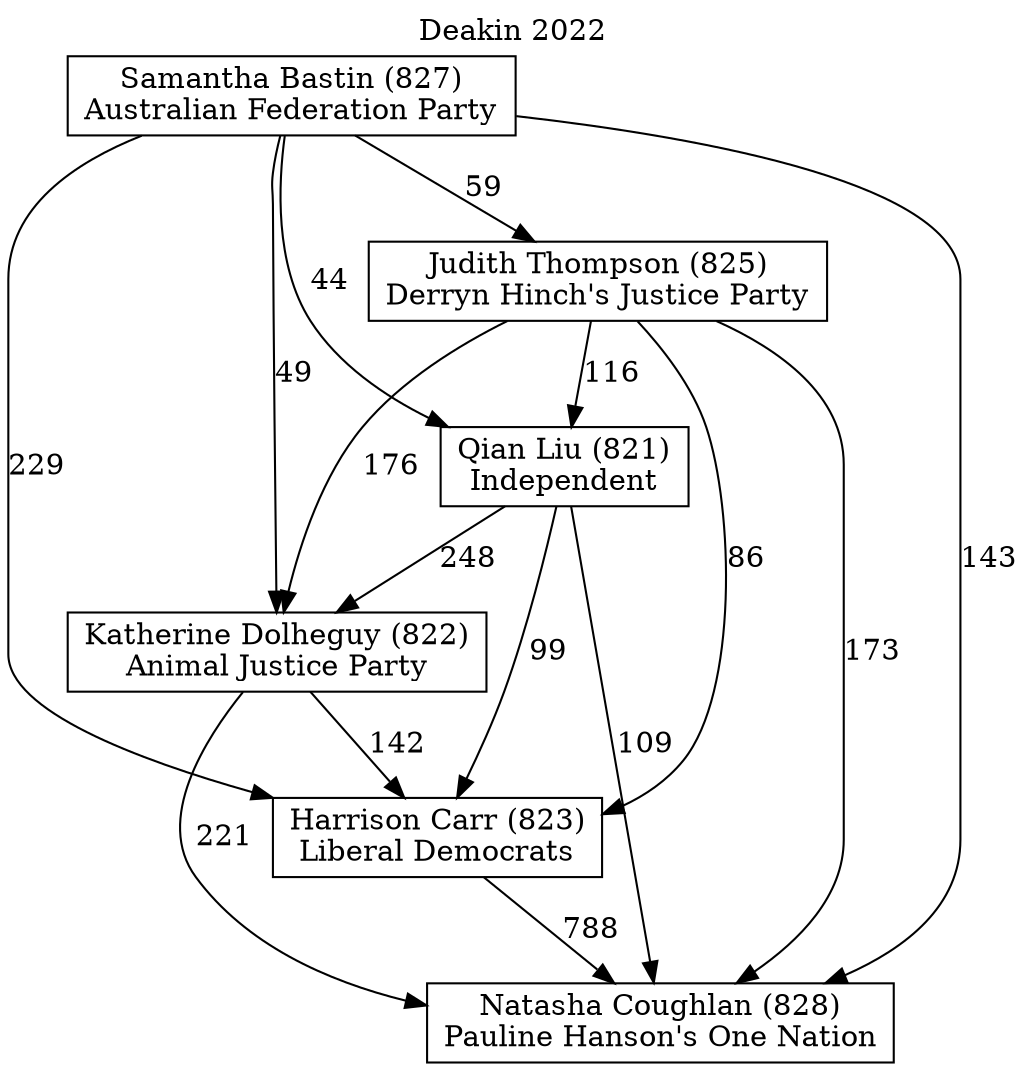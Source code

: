 // House preference flow
digraph "Natasha Coughlan (828)_Deakin_2022" {
	graph [label="Deakin 2022" labelloc=t mclimit=10]
	node [shape=box]
	"Harrison Carr (823)" [label="Harrison Carr (823)
Liberal Democrats"]
	"Katherine Dolheguy (822)" [label="Katherine Dolheguy (822)
Animal Justice Party"]
	"Qian Liu (821)" [label="Qian Liu (821)
Independent"]
	"Samantha Bastin (827)" [label="Samantha Bastin (827)
Australian Federation Party"]
	"Judith Thompson (825)" [label="Judith Thompson (825)
Derryn Hinch's Justice Party"]
	"Natasha Coughlan (828)" [label="Natasha Coughlan (828)
Pauline Hanson's One Nation"]
	"Samantha Bastin (827)" -> "Judith Thompson (825)" [label=59]
	"Judith Thompson (825)" -> "Qian Liu (821)" [label=116]
	"Samantha Bastin (827)" -> "Harrison Carr (823)" [label=229]
	"Judith Thompson (825)" -> "Katherine Dolheguy (822)" [label=176]
	"Samantha Bastin (827)" -> "Qian Liu (821)" [label=44]
	"Qian Liu (821)" -> "Katherine Dolheguy (822)" [label=248]
	"Katherine Dolheguy (822)" -> "Natasha Coughlan (828)" [label=221]
	"Katherine Dolheguy (822)" -> "Harrison Carr (823)" [label=142]
	"Samantha Bastin (827)" -> "Natasha Coughlan (828)" [label=143]
	"Qian Liu (821)" -> "Natasha Coughlan (828)" [label=109]
	"Samantha Bastin (827)" -> "Katherine Dolheguy (822)" [label=49]
	"Harrison Carr (823)" -> "Natasha Coughlan (828)" [label=788]
	"Judith Thompson (825)" -> "Natasha Coughlan (828)" [label=173]
	"Judith Thompson (825)" -> "Harrison Carr (823)" [label=86]
	"Qian Liu (821)" -> "Harrison Carr (823)" [label=99]
}
